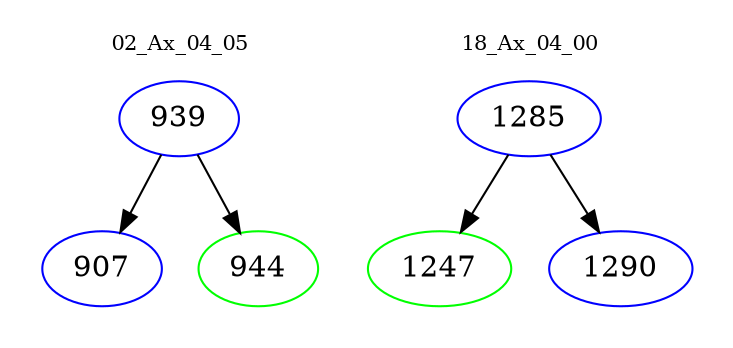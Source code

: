 digraph{
subgraph cluster_0 {
color = white
label = "02_Ax_04_05";
fontsize=10;
T0_939 [label="939", color="blue"]
T0_939 -> T0_907 [color="black"]
T0_907 [label="907", color="blue"]
T0_939 -> T0_944 [color="black"]
T0_944 [label="944", color="green"]
}
subgraph cluster_1 {
color = white
label = "18_Ax_04_00";
fontsize=10;
T1_1285 [label="1285", color="blue"]
T1_1285 -> T1_1247 [color="black"]
T1_1247 [label="1247", color="green"]
T1_1285 -> T1_1290 [color="black"]
T1_1290 [label="1290", color="blue"]
}
}
